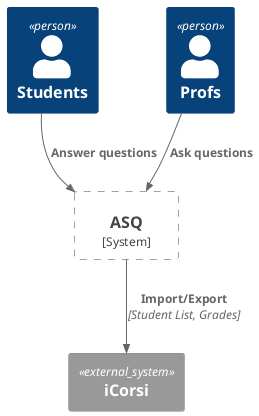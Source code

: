 @startuml
!include <C4/C4_Container>

Person(user_s, "Students", "")
Person(user_p, "Profs", "")

System_Boundary(boundary, "ASQ") {

}

System_Ext(icorsi, "iCorsi")

Rel(user_s, boundary, "Answer questions")
Rel(user_p, boundary, "Ask questions")
Rel(boundary, icorsi, "Import/Export", "Student List, Grades")
@enduml
